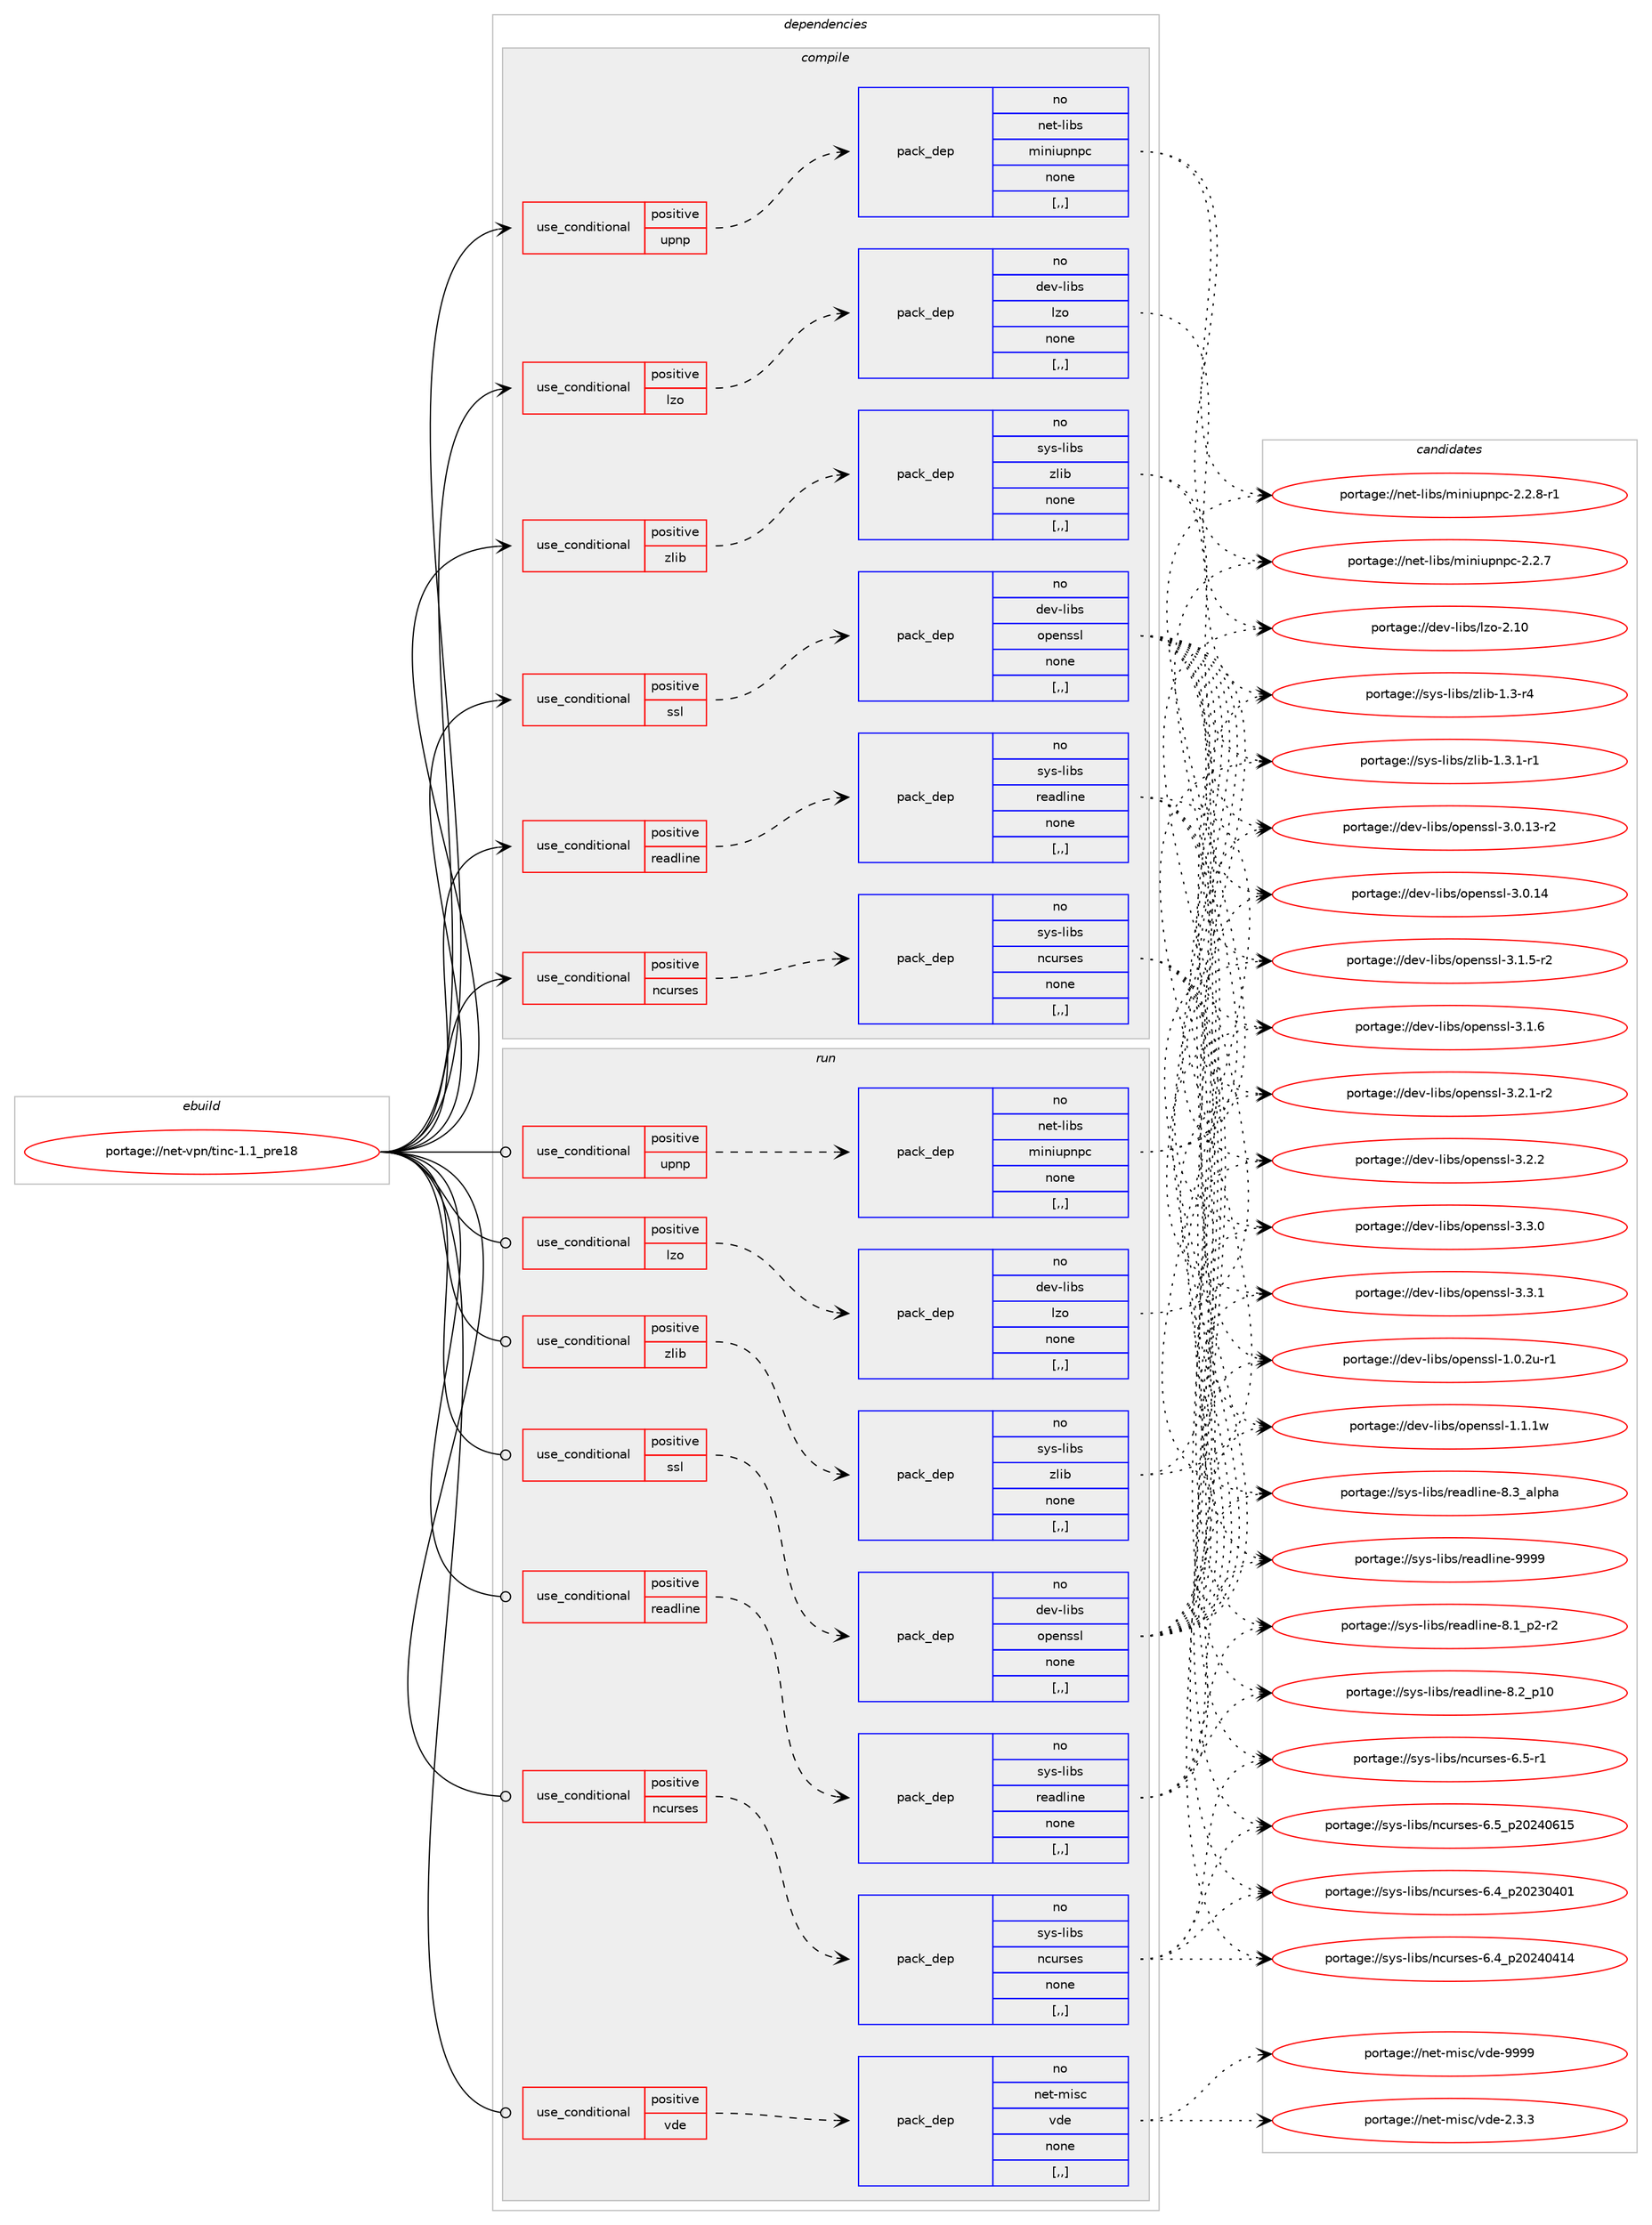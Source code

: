 digraph prolog {

# *************
# Graph options
# *************

newrank=true;
concentrate=true;
compound=true;
graph [rankdir=LR,fontname=Helvetica,fontsize=10,ranksep=1.5];#, ranksep=2.5, nodesep=0.2];
edge  [arrowhead=vee];
node  [fontname=Helvetica,fontsize=10];

# **********
# The ebuild
# **********

subgraph cluster_leftcol {
color=gray;
rank=same;
label=<<i>ebuild</i>>;
id [label="portage://net-vpn/tinc-1.1_pre18", color=red, width=4, href="../net-vpn/tinc-1.1_pre18.svg"];
}

# ****************
# The dependencies
# ****************

subgraph cluster_midcol {
color=gray;
label=<<i>dependencies</i>>;
subgraph cluster_compile {
fillcolor="#eeeeee";
style=filled;
label=<<i>compile</i>>;
subgraph cond99933 {
dependency378220 [label=<<TABLE BORDER="0" CELLBORDER="1" CELLSPACING="0" CELLPADDING="4"><TR><TD ROWSPAN="3" CELLPADDING="10">use_conditional</TD></TR><TR><TD>positive</TD></TR><TR><TD>lzo</TD></TR></TABLE>>, shape=none, color=red];
subgraph pack275561 {
dependency378221 [label=<<TABLE BORDER="0" CELLBORDER="1" CELLSPACING="0" CELLPADDING="4" WIDTH="220"><TR><TD ROWSPAN="6" CELLPADDING="30">pack_dep</TD></TR><TR><TD WIDTH="110">no</TD></TR><TR><TD>dev-libs</TD></TR><TR><TD>lzo</TD></TR><TR><TD>none</TD></TR><TR><TD>[,,]</TD></TR></TABLE>>, shape=none, color=blue];
}
dependency378220:e -> dependency378221:w [weight=20,style="dashed",arrowhead="vee"];
}
id:e -> dependency378220:w [weight=20,style="solid",arrowhead="vee"];
subgraph cond99934 {
dependency378222 [label=<<TABLE BORDER="0" CELLBORDER="1" CELLSPACING="0" CELLPADDING="4"><TR><TD ROWSPAN="3" CELLPADDING="10">use_conditional</TD></TR><TR><TD>positive</TD></TR><TR><TD>ncurses</TD></TR></TABLE>>, shape=none, color=red];
subgraph pack275562 {
dependency378223 [label=<<TABLE BORDER="0" CELLBORDER="1" CELLSPACING="0" CELLPADDING="4" WIDTH="220"><TR><TD ROWSPAN="6" CELLPADDING="30">pack_dep</TD></TR><TR><TD WIDTH="110">no</TD></TR><TR><TD>sys-libs</TD></TR><TR><TD>ncurses</TD></TR><TR><TD>none</TD></TR><TR><TD>[,,]</TD></TR></TABLE>>, shape=none, color=blue];
}
dependency378222:e -> dependency378223:w [weight=20,style="dashed",arrowhead="vee"];
}
id:e -> dependency378222:w [weight=20,style="solid",arrowhead="vee"];
subgraph cond99935 {
dependency378224 [label=<<TABLE BORDER="0" CELLBORDER="1" CELLSPACING="0" CELLPADDING="4"><TR><TD ROWSPAN="3" CELLPADDING="10">use_conditional</TD></TR><TR><TD>positive</TD></TR><TR><TD>readline</TD></TR></TABLE>>, shape=none, color=red];
subgraph pack275563 {
dependency378225 [label=<<TABLE BORDER="0" CELLBORDER="1" CELLSPACING="0" CELLPADDING="4" WIDTH="220"><TR><TD ROWSPAN="6" CELLPADDING="30">pack_dep</TD></TR><TR><TD WIDTH="110">no</TD></TR><TR><TD>sys-libs</TD></TR><TR><TD>readline</TD></TR><TR><TD>none</TD></TR><TR><TD>[,,]</TD></TR></TABLE>>, shape=none, color=blue];
}
dependency378224:e -> dependency378225:w [weight=20,style="dashed",arrowhead="vee"];
}
id:e -> dependency378224:w [weight=20,style="solid",arrowhead="vee"];
subgraph cond99936 {
dependency378226 [label=<<TABLE BORDER="0" CELLBORDER="1" CELLSPACING="0" CELLPADDING="4"><TR><TD ROWSPAN="3" CELLPADDING="10">use_conditional</TD></TR><TR><TD>positive</TD></TR><TR><TD>ssl</TD></TR></TABLE>>, shape=none, color=red];
subgraph pack275564 {
dependency378227 [label=<<TABLE BORDER="0" CELLBORDER="1" CELLSPACING="0" CELLPADDING="4" WIDTH="220"><TR><TD ROWSPAN="6" CELLPADDING="30">pack_dep</TD></TR><TR><TD WIDTH="110">no</TD></TR><TR><TD>dev-libs</TD></TR><TR><TD>openssl</TD></TR><TR><TD>none</TD></TR><TR><TD>[,,]</TD></TR></TABLE>>, shape=none, color=blue];
}
dependency378226:e -> dependency378227:w [weight=20,style="dashed",arrowhead="vee"];
}
id:e -> dependency378226:w [weight=20,style="solid",arrowhead="vee"];
subgraph cond99937 {
dependency378228 [label=<<TABLE BORDER="0" CELLBORDER="1" CELLSPACING="0" CELLPADDING="4"><TR><TD ROWSPAN="3" CELLPADDING="10">use_conditional</TD></TR><TR><TD>positive</TD></TR><TR><TD>upnp</TD></TR></TABLE>>, shape=none, color=red];
subgraph pack275565 {
dependency378229 [label=<<TABLE BORDER="0" CELLBORDER="1" CELLSPACING="0" CELLPADDING="4" WIDTH="220"><TR><TD ROWSPAN="6" CELLPADDING="30">pack_dep</TD></TR><TR><TD WIDTH="110">no</TD></TR><TR><TD>net-libs</TD></TR><TR><TD>miniupnpc</TD></TR><TR><TD>none</TD></TR><TR><TD>[,,]</TD></TR></TABLE>>, shape=none, color=blue];
}
dependency378228:e -> dependency378229:w [weight=20,style="dashed",arrowhead="vee"];
}
id:e -> dependency378228:w [weight=20,style="solid",arrowhead="vee"];
subgraph cond99938 {
dependency378230 [label=<<TABLE BORDER="0" CELLBORDER="1" CELLSPACING="0" CELLPADDING="4"><TR><TD ROWSPAN="3" CELLPADDING="10">use_conditional</TD></TR><TR><TD>positive</TD></TR><TR><TD>zlib</TD></TR></TABLE>>, shape=none, color=red];
subgraph pack275566 {
dependency378231 [label=<<TABLE BORDER="0" CELLBORDER="1" CELLSPACING="0" CELLPADDING="4" WIDTH="220"><TR><TD ROWSPAN="6" CELLPADDING="30">pack_dep</TD></TR><TR><TD WIDTH="110">no</TD></TR><TR><TD>sys-libs</TD></TR><TR><TD>zlib</TD></TR><TR><TD>none</TD></TR><TR><TD>[,,]</TD></TR></TABLE>>, shape=none, color=blue];
}
dependency378230:e -> dependency378231:w [weight=20,style="dashed",arrowhead="vee"];
}
id:e -> dependency378230:w [weight=20,style="solid",arrowhead="vee"];
}
subgraph cluster_compileandrun {
fillcolor="#eeeeee";
style=filled;
label=<<i>compile and run</i>>;
}
subgraph cluster_run {
fillcolor="#eeeeee";
style=filled;
label=<<i>run</i>>;
subgraph cond99939 {
dependency378232 [label=<<TABLE BORDER="0" CELLBORDER="1" CELLSPACING="0" CELLPADDING="4"><TR><TD ROWSPAN="3" CELLPADDING="10">use_conditional</TD></TR><TR><TD>positive</TD></TR><TR><TD>lzo</TD></TR></TABLE>>, shape=none, color=red];
subgraph pack275567 {
dependency378233 [label=<<TABLE BORDER="0" CELLBORDER="1" CELLSPACING="0" CELLPADDING="4" WIDTH="220"><TR><TD ROWSPAN="6" CELLPADDING="30">pack_dep</TD></TR><TR><TD WIDTH="110">no</TD></TR><TR><TD>dev-libs</TD></TR><TR><TD>lzo</TD></TR><TR><TD>none</TD></TR><TR><TD>[,,]</TD></TR></TABLE>>, shape=none, color=blue];
}
dependency378232:e -> dependency378233:w [weight=20,style="dashed",arrowhead="vee"];
}
id:e -> dependency378232:w [weight=20,style="solid",arrowhead="odot"];
subgraph cond99940 {
dependency378234 [label=<<TABLE BORDER="0" CELLBORDER="1" CELLSPACING="0" CELLPADDING="4"><TR><TD ROWSPAN="3" CELLPADDING="10">use_conditional</TD></TR><TR><TD>positive</TD></TR><TR><TD>ncurses</TD></TR></TABLE>>, shape=none, color=red];
subgraph pack275568 {
dependency378235 [label=<<TABLE BORDER="0" CELLBORDER="1" CELLSPACING="0" CELLPADDING="4" WIDTH="220"><TR><TD ROWSPAN="6" CELLPADDING="30">pack_dep</TD></TR><TR><TD WIDTH="110">no</TD></TR><TR><TD>sys-libs</TD></TR><TR><TD>ncurses</TD></TR><TR><TD>none</TD></TR><TR><TD>[,,]</TD></TR></TABLE>>, shape=none, color=blue];
}
dependency378234:e -> dependency378235:w [weight=20,style="dashed",arrowhead="vee"];
}
id:e -> dependency378234:w [weight=20,style="solid",arrowhead="odot"];
subgraph cond99941 {
dependency378236 [label=<<TABLE BORDER="0" CELLBORDER="1" CELLSPACING="0" CELLPADDING="4"><TR><TD ROWSPAN="3" CELLPADDING="10">use_conditional</TD></TR><TR><TD>positive</TD></TR><TR><TD>readline</TD></TR></TABLE>>, shape=none, color=red];
subgraph pack275569 {
dependency378237 [label=<<TABLE BORDER="0" CELLBORDER="1" CELLSPACING="0" CELLPADDING="4" WIDTH="220"><TR><TD ROWSPAN="6" CELLPADDING="30">pack_dep</TD></TR><TR><TD WIDTH="110">no</TD></TR><TR><TD>sys-libs</TD></TR><TR><TD>readline</TD></TR><TR><TD>none</TD></TR><TR><TD>[,,]</TD></TR></TABLE>>, shape=none, color=blue];
}
dependency378236:e -> dependency378237:w [weight=20,style="dashed",arrowhead="vee"];
}
id:e -> dependency378236:w [weight=20,style="solid",arrowhead="odot"];
subgraph cond99942 {
dependency378238 [label=<<TABLE BORDER="0" CELLBORDER="1" CELLSPACING="0" CELLPADDING="4"><TR><TD ROWSPAN="3" CELLPADDING="10">use_conditional</TD></TR><TR><TD>positive</TD></TR><TR><TD>ssl</TD></TR></TABLE>>, shape=none, color=red];
subgraph pack275570 {
dependency378239 [label=<<TABLE BORDER="0" CELLBORDER="1" CELLSPACING="0" CELLPADDING="4" WIDTH="220"><TR><TD ROWSPAN="6" CELLPADDING="30">pack_dep</TD></TR><TR><TD WIDTH="110">no</TD></TR><TR><TD>dev-libs</TD></TR><TR><TD>openssl</TD></TR><TR><TD>none</TD></TR><TR><TD>[,,]</TD></TR></TABLE>>, shape=none, color=blue];
}
dependency378238:e -> dependency378239:w [weight=20,style="dashed",arrowhead="vee"];
}
id:e -> dependency378238:w [weight=20,style="solid",arrowhead="odot"];
subgraph cond99943 {
dependency378240 [label=<<TABLE BORDER="0" CELLBORDER="1" CELLSPACING="0" CELLPADDING="4"><TR><TD ROWSPAN="3" CELLPADDING="10">use_conditional</TD></TR><TR><TD>positive</TD></TR><TR><TD>upnp</TD></TR></TABLE>>, shape=none, color=red];
subgraph pack275571 {
dependency378241 [label=<<TABLE BORDER="0" CELLBORDER="1" CELLSPACING="0" CELLPADDING="4" WIDTH="220"><TR><TD ROWSPAN="6" CELLPADDING="30">pack_dep</TD></TR><TR><TD WIDTH="110">no</TD></TR><TR><TD>net-libs</TD></TR><TR><TD>miniupnpc</TD></TR><TR><TD>none</TD></TR><TR><TD>[,,]</TD></TR></TABLE>>, shape=none, color=blue];
}
dependency378240:e -> dependency378241:w [weight=20,style="dashed",arrowhead="vee"];
}
id:e -> dependency378240:w [weight=20,style="solid",arrowhead="odot"];
subgraph cond99944 {
dependency378242 [label=<<TABLE BORDER="0" CELLBORDER="1" CELLSPACING="0" CELLPADDING="4"><TR><TD ROWSPAN="3" CELLPADDING="10">use_conditional</TD></TR><TR><TD>positive</TD></TR><TR><TD>vde</TD></TR></TABLE>>, shape=none, color=red];
subgraph pack275572 {
dependency378243 [label=<<TABLE BORDER="0" CELLBORDER="1" CELLSPACING="0" CELLPADDING="4" WIDTH="220"><TR><TD ROWSPAN="6" CELLPADDING="30">pack_dep</TD></TR><TR><TD WIDTH="110">no</TD></TR><TR><TD>net-misc</TD></TR><TR><TD>vde</TD></TR><TR><TD>none</TD></TR><TR><TD>[,,]</TD></TR></TABLE>>, shape=none, color=blue];
}
dependency378242:e -> dependency378243:w [weight=20,style="dashed",arrowhead="vee"];
}
id:e -> dependency378242:w [weight=20,style="solid",arrowhead="odot"];
subgraph cond99945 {
dependency378244 [label=<<TABLE BORDER="0" CELLBORDER="1" CELLSPACING="0" CELLPADDING="4"><TR><TD ROWSPAN="3" CELLPADDING="10">use_conditional</TD></TR><TR><TD>positive</TD></TR><TR><TD>zlib</TD></TR></TABLE>>, shape=none, color=red];
subgraph pack275573 {
dependency378245 [label=<<TABLE BORDER="0" CELLBORDER="1" CELLSPACING="0" CELLPADDING="4" WIDTH="220"><TR><TD ROWSPAN="6" CELLPADDING="30">pack_dep</TD></TR><TR><TD WIDTH="110">no</TD></TR><TR><TD>sys-libs</TD></TR><TR><TD>zlib</TD></TR><TR><TD>none</TD></TR><TR><TD>[,,]</TD></TR></TABLE>>, shape=none, color=blue];
}
dependency378244:e -> dependency378245:w [weight=20,style="dashed",arrowhead="vee"];
}
id:e -> dependency378244:w [weight=20,style="solid",arrowhead="odot"];
}
}

# **************
# The candidates
# **************

subgraph cluster_choices {
rank=same;
color=gray;
label=<<i>candidates</i>>;

subgraph choice275561 {
color=black;
nodesep=1;
choice1001011184510810598115471081221114550464948 [label="portage://dev-libs/lzo-2.10", color=red, width=4,href="../dev-libs/lzo-2.10.svg"];
dependency378221:e -> choice1001011184510810598115471081221114550464948:w [style=dotted,weight="100"];
}
subgraph choice275562 {
color=black;
nodesep=1;
choice1151211154510810598115471109911711411510111545544652951125048505148524849 [label="portage://sys-libs/ncurses-6.4_p20230401", color=red, width=4,href="../sys-libs/ncurses-6.4_p20230401.svg"];
choice1151211154510810598115471109911711411510111545544652951125048505248524952 [label="portage://sys-libs/ncurses-6.4_p20240414", color=red, width=4,href="../sys-libs/ncurses-6.4_p20240414.svg"];
choice11512111545108105981154711099117114115101115455446534511449 [label="portage://sys-libs/ncurses-6.5-r1", color=red, width=4,href="../sys-libs/ncurses-6.5-r1.svg"];
choice1151211154510810598115471109911711411510111545544653951125048505248544953 [label="portage://sys-libs/ncurses-6.5_p20240615", color=red, width=4,href="../sys-libs/ncurses-6.5_p20240615.svg"];
dependency378223:e -> choice1151211154510810598115471109911711411510111545544652951125048505148524849:w [style=dotted,weight="100"];
dependency378223:e -> choice1151211154510810598115471109911711411510111545544652951125048505248524952:w [style=dotted,weight="100"];
dependency378223:e -> choice11512111545108105981154711099117114115101115455446534511449:w [style=dotted,weight="100"];
dependency378223:e -> choice1151211154510810598115471109911711411510111545544653951125048505248544953:w [style=dotted,weight="100"];
}
subgraph choice275563 {
color=black;
nodesep=1;
choice115121115451081059811547114101971001081051101014556464995112504511450 [label="portage://sys-libs/readline-8.1_p2-r2", color=red, width=4,href="../sys-libs/readline-8.1_p2-r2.svg"];
choice1151211154510810598115471141019710010810511010145564650951124948 [label="portage://sys-libs/readline-8.2_p10", color=red, width=4,href="../sys-libs/readline-8.2_p10.svg"];
choice1151211154510810598115471141019710010810511010145564651959710811210497 [label="portage://sys-libs/readline-8.3_alpha", color=red, width=4,href="../sys-libs/readline-8.3_alpha.svg"];
choice115121115451081059811547114101971001081051101014557575757 [label="portage://sys-libs/readline-9999", color=red, width=4,href="../sys-libs/readline-9999.svg"];
dependency378225:e -> choice115121115451081059811547114101971001081051101014556464995112504511450:w [style=dotted,weight="100"];
dependency378225:e -> choice1151211154510810598115471141019710010810511010145564650951124948:w [style=dotted,weight="100"];
dependency378225:e -> choice1151211154510810598115471141019710010810511010145564651959710811210497:w [style=dotted,weight="100"];
dependency378225:e -> choice115121115451081059811547114101971001081051101014557575757:w [style=dotted,weight="100"];
}
subgraph choice275564 {
color=black;
nodesep=1;
choice1001011184510810598115471111121011101151151084549464846501174511449 [label="portage://dev-libs/openssl-1.0.2u-r1", color=red, width=4,href="../dev-libs/openssl-1.0.2u-r1.svg"];
choice100101118451081059811547111112101110115115108454946494649119 [label="portage://dev-libs/openssl-1.1.1w", color=red, width=4,href="../dev-libs/openssl-1.1.1w.svg"];
choice100101118451081059811547111112101110115115108455146484649514511450 [label="portage://dev-libs/openssl-3.0.13-r2", color=red, width=4,href="../dev-libs/openssl-3.0.13-r2.svg"];
choice10010111845108105981154711111210111011511510845514648464952 [label="portage://dev-libs/openssl-3.0.14", color=red, width=4,href="../dev-libs/openssl-3.0.14.svg"];
choice1001011184510810598115471111121011101151151084551464946534511450 [label="portage://dev-libs/openssl-3.1.5-r2", color=red, width=4,href="../dev-libs/openssl-3.1.5-r2.svg"];
choice100101118451081059811547111112101110115115108455146494654 [label="portage://dev-libs/openssl-3.1.6", color=red, width=4,href="../dev-libs/openssl-3.1.6.svg"];
choice1001011184510810598115471111121011101151151084551465046494511450 [label="portage://dev-libs/openssl-3.2.1-r2", color=red, width=4,href="../dev-libs/openssl-3.2.1-r2.svg"];
choice100101118451081059811547111112101110115115108455146504650 [label="portage://dev-libs/openssl-3.2.2", color=red, width=4,href="../dev-libs/openssl-3.2.2.svg"];
choice100101118451081059811547111112101110115115108455146514648 [label="portage://dev-libs/openssl-3.3.0", color=red, width=4,href="../dev-libs/openssl-3.3.0.svg"];
choice100101118451081059811547111112101110115115108455146514649 [label="portage://dev-libs/openssl-3.3.1", color=red, width=4,href="../dev-libs/openssl-3.3.1.svg"];
dependency378227:e -> choice1001011184510810598115471111121011101151151084549464846501174511449:w [style=dotted,weight="100"];
dependency378227:e -> choice100101118451081059811547111112101110115115108454946494649119:w [style=dotted,weight="100"];
dependency378227:e -> choice100101118451081059811547111112101110115115108455146484649514511450:w [style=dotted,weight="100"];
dependency378227:e -> choice10010111845108105981154711111210111011511510845514648464952:w [style=dotted,weight="100"];
dependency378227:e -> choice1001011184510810598115471111121011101151151084551464946534511450:w [style=dotted,weight="100"];
dependency378227:e -> choice100101118451081059811547111112101110115115108455146494654:w [style=dotted,weight="100"];
dependency378227:e -> choice1001011184510810598115471111121011101151151084551465046494511450:w [style=dotted,weight="100"];
dependency378227:e -> choice100101118451081059811547111112101110115115108455146504650:w [style=dotted,weight="100"];
dependency378227:e -> choice100101118451081059811547111112101110115115108455146514648:w [style=dotted,weight="100"];
dependency378227:e -> choice100101118451081059811547111112101110115115108455146514649:w [style=dotted,weight="100"];
}
subgraph choice275565 {
color=black;
nodesep=1;
choice11010111645108105981154710910511010511711211011299455046504655 [label="portage://net-libs/miniupnpc-2.2.7", color=red, width=4,href="../net-libs/miniupnpc-2.2.7.svg"];
choice110101116451081059811547109105110105117112110112994550465046564511449 [label="portage://net-libs/miniupnpc-2.2.8-r1", color=red, width=4,href="../net-libs/miniupnpc-2.2.8-r1.svg"];
dependency378229:e -> choice11010111645108105981154710910511010511711211011299455046504655:w [style=dotted,weight="100"];
dependency378229:e -> choice110101116451081059811547109105110105117112110112994550465046564511449:w [style=dotted,weight="100"];
}
subgraph choice275566 {
color=black;
nodesep=1;
choice11512111545108105981154712210810598454946514511452 [label="portage://sys-libs/zlib-1.3-r4", color=red, width=4,href="../sys-libs/zlib-1.3-r4.svg"];
choice115121115451081059811547122108105984549465146494511449 [label="portage://sys-libs/zlib-1.3.1-r1", color=red, width=4,href="../sys-libs/zlib-1.3.1-r1.svg"];
dependency378231:e -> choice11512111545108105981154712210810598454946514511452:w [style=dotted,weight="100"];
dependency378231:e -> choice115121115451081059811547122108105984549465146494511449:w [style=dotted,weight="100"];
}
subgraph choice275567 {
color=black;
nodesep=1;
choice1001011184510810598115471081221114550464948 [label="portage://dev-libs/lzo-2.10", color=red, width=4,href="../dev-libs/lzo-2.10.svg"];
dependency378233:e -> choice1001011184510810598115471081221114550464948:w [style=dotted,weight="100"];
}
subgraph choice275568 {
color=black;
nodesep=1;
choice1151211154510810598115471109911711411510111545544652951125048505148524849 [label="portage://sys-libs/ncurses-6.4_p20230401", color=red, width=4,href="../sys-libs/ncurses-6.4_p20230401.svg"];
choice1151211154510810598115471109911711411510111545544652951125048505248524952 [label="portage://sys-libs/ncurses-6.4_p20240414", color=red, width=4,href="../sys-libs/ncurses-6.4_p20240414.svg"];
choice11512111545108105981154711099117114115101115455446534511449 [label="portage://sys-libs/ncurses-6.5-r1", color=red, width=4,href="../sys-libs/ncurses-6.5-r1.svg"];
choice1151211154510810598115471109911711411510111545544653951125048505248544953 [label="portage://sys-libs/ncurses-6.5_p20240615", color=red, width=4,href="../sys-libs/ncurses-6.5_p20240615.svg"];
dependency378235:e -> choice1151211154510810598115471109911711411510111545544652951125048505148524849:w [style=dotted,weight="100"];
dependency378235:e -> choice1151211154510810598115471109911711411510111545544652951125048505248524952:w [style=dotted,weight="100"];
dependency378235:e -> choice11512111545108105981154711099117114115101115455446534511449:w [style=dotted,weight="100"];
dependency378235:e -> choice1151211154510810598115471109911711411510111545544653951125048505248544953:w [style=dotted,weight="100"];
}
subgraph choice275569 {
color=black;
nodesep=1;
choice115121115451081059811547114101971001081051101014556464995112504511450 [label="portage://sys-libs/readline-8.1_p2-r2", color=red, width=4,href="../sys-libs/readline-8.1_p2-r2.svg"];
choice1151211154510810598115471141019710010810511010145564650951124948 [label="portage://sys-libs/readline-8.2_p10", color=red, width=4,href="../sys-libs/readline-8.2_p10.svg"];
choice1151211154510810598115471141019710010810511010145564651959710811210497 [label="portage://sys-libs/readline-8.3_alpha", color=red, width=4,href="../sys-libs/readline-8.3_alpha.svg"];
choice115121115451081059811547114101971001081051101014557575757 [label="portage://sys-libs/readline-9999", color=red, width=4,href="../sys-libs/readline-9999.svg"];
dependency378237:e -> choice115121115451081059811547114101971001081051101014556464995112504511450:w [style=dotted,weight="100"];
dependency378237:e -> choice1151211154510810598115471141019710010810511010145564650951124948:w [style=dotted,weight="100"];
dependency378237:e -> choice1151211154510810598115471141019710010810511010145564651959710811210497:w [style=dotted,weight="100"];
dependency378237:e -> choice115121115451081059811547114101971001081051101014557575757:w [style=dotted,weight="100"];
}
subgraph choice275570 {
color=black;
nodesep=1;
choice1001011184510810598115471111121011101151151084549464846501174511449 [label="portage://dev-libs/openssl-1.0.2u-r1", color=red, width=4,href="../dev-libs/openssl-1.0.2u-r1.svg"];
choice100101118451081059811547111112101110115115108454946494649119 [label="portage://dev-libs/openssl-1.1.1w", color=red, width=4,href="../dev-libs/openssl-1.1.1w.svg"];
choice100101118451081059811547111112101110115115108455146484649514511450 [label="portage://dev-libs/openssl-3.0.13-r2", color=red, width=4,href="../dev-libs/openssl-3.0.13-r2.svg"];
choice10010111845108105981154711111210111011511510845514648464952 [label="portage://dev-libs/openssl-3.0.14", color=red, width=4,href="../dev-libs/openssl-3.0.14.svg"];
choice1001011184510810598115471111121011101151151084551464946534511450 [label="portage://dev-libs/openssl-3.1.5-r2", color=red, width=4,href="../dev-libs/openssl-3.1.5-r2.svg"];
choice100101118451081059811547111112101110115115108455146494654 [label="portage://dev-libs/openssl-3.1.6", color=red, width=4,href="../dev-libs/openssl-3.1.6.svg"];
choice1001011184510810598115471111121011101151151084551465046494511450 [label="portage://dev-libs/openssl-3.2.1-r2", color=red, width=4,href="../dev-libs/openssl-3.2.1-r2.svg"];
choice100101118451081059811547111112101110115115108455146504650 [label="portage://dev-libs/openssl-3.2.2", color=red, width=4,href="../dev-libs/openssl-3.2.2.svg"];
choice100101118451081059811547111112101110115115108455146514648 [label="portage://dev-libs/openssl-3.3.0", color=red, width=4,href="../dev-libs/openssl-3.3.0.svg"];
choice100101118451081059811547111112101110115115108455146514649 [label="portage://dev-libs/openssl-3.3.1", color=red, width=4,href="../dev-libs/openssl-3.3.1.svg"];
dependency378239:e -> choice1001011184510810598115471111121011101151151084549464846501174511449:w [style=dotted,weight="100"];
dependency378239:e -> choice100101118451081059811547111112101110115115108454946494649119:w [style=dotted,weight="100"];
dependency378239:e -> choice100101118451081059811547111112101110115115108455146484649514511450:w [style=dotted,weight="100"];
dependency378239:e -> choice10010111845108105981154711111210111011511510845514648464952:w [style=dotted,weight="100"];
dependency378239:e -> choice1001011184510810598115471111121011101151151084551464946534511450:w [style=dotted,weight="100"];
dependency378239:e -> choice100101118451081059811547111112101110115115108455146494654:w [style=dotted,weight="100"];
dependency378239:e -> choice1001011184510810598115471111121011101151151084551465046494511450:w [style=dotted,weight="100"];
dependency378239:e -> choice100101118451081059811547111112101110115115108455146504650:w [style=dotted,weight="100"];
dependency378239:e -> choice100101118451081059811547111112101110115115108455146514648:w [style=dotted,weight="100"];
dependency378239:e -> choice100101118451081059811547111112101110115115108455146514649:w [style=dotted,weight="100"];
}
subgraph choice275571 {
color=black;
nodesep=1;
choice11010111645108105981154710910511010511711211011299455046504655 [label="portage://net-libs/miniupnpc-2.2.7", color=red, width=4,href="../net-libs/miniupnpc-2.2.7.svg"];
choice110101116451081059811547109105110105117112110112994550465046564511449 [label="portage://net-libs/miniupnpc-2.2.8-r1", color=red, width=4,href="../net-libs/miniupnpc-2.2.8-r1.svg"];
dependency378241:e -> choice11010111645108105981154710910511010511711211011299455046504655:w [style=dotted,weight="100"];
dependency378241:e -> choice110101116451081059811547109105110105117112110112994550465046564511449:w [style=dotted,weight="100"];
}
subgraph choice275572 {
color=black;
nodesep=1;
choice110101116451091051159947118100101455046514651 [label="portage://net-misc/vde-2.3.3", color=red, width=4,href="../net-misc/vde-2.3.3.svg"];
choice1101011164510910511599471181001014557575757 [label="portage://net-misc/vde-9999", color=red, width=4,href="../net-misc/vde-9999.svg"];
dependency378243:e -> choice110101116451091051159947118100101455046514651:w [style=dotted,weight="100"];
dependency378243:e -> choice1101011164510910511599471181001014557575757:w [style=dotted,weight="100"];
}
subgraph choice275573 {
color=black;
nodesep=1;
choice11512111545108105981154712210810598454946514511452 [label="portage://sys-libs/zlib-1.3-r4", color=red, width=4,href="../sys-libs/zlib-1.3-r4.svg"];
choice115121115451081059811547122108105984549465146494511449 [label="portage://sys-libs/zlib-1.3.1-r1", color=red, width=4,href="../sys-libs/zlib-1.3.1-r1.svg"];
dependency378245:e -> choice11512111545108105981154712210810598454946514511452:w [style=dotted,weight="100"];
dependency378245:e -> choice115121115451081059811547122108105984549465146494511449:w [style=dotted,weight="100"];
}
}

}
